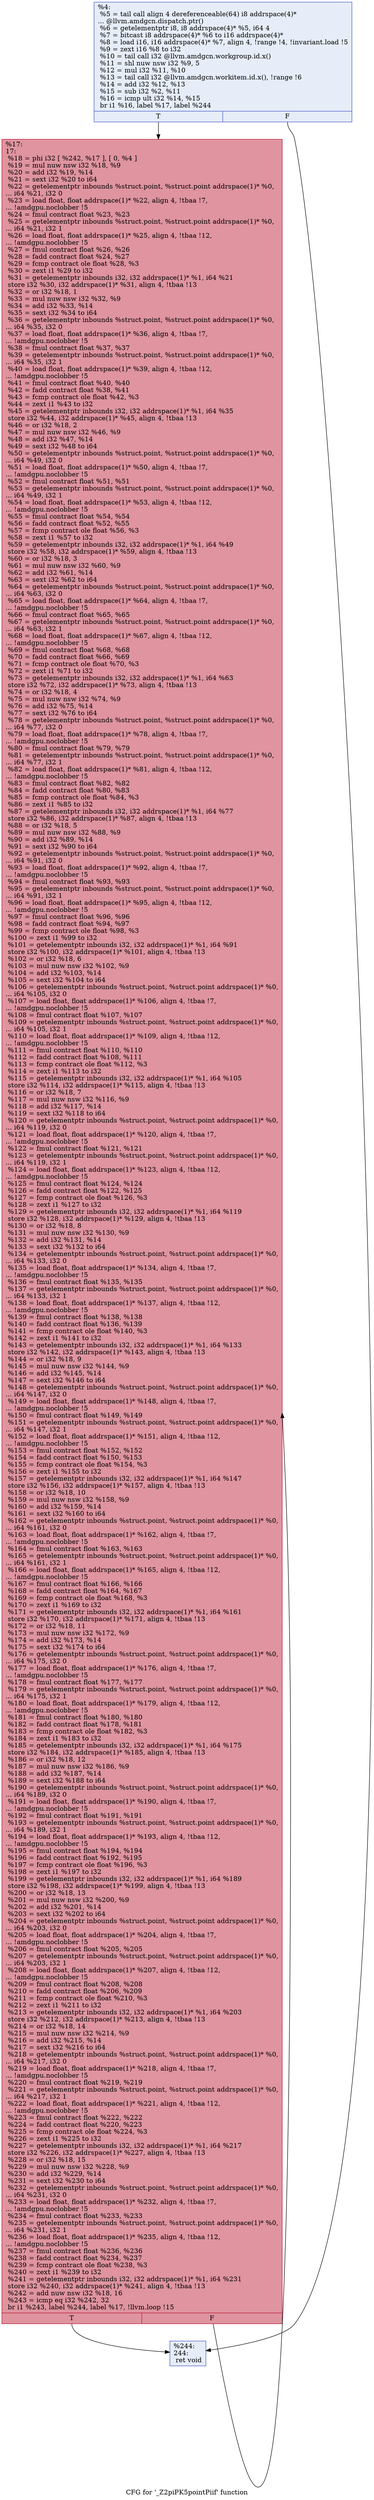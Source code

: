 digraph "CFG for '_Z2piPK5pointPiif' function" {
	label="CFG for '_Z2piPK5pointPiif' function";

	Node0x497fac0 [shape=record,color="#3d50c3ff", style=filled, fillcolor="#c7d7f070",label="{%4:\l  %5 = tail call align 4 dereferenceable(64) i8 addrspace(4)*\l... @llvm.amdgcn.dispatch.ptr()\l  %6 = getelementptr i8, i8 addrspace(4)* %5, i64 4\l  %7 = bitcast i8 addrspace(4)* %6 to i16 addrspace(4)*\l  %8 = load i16, i16 addrspace(4)* %7, align 4, !range !4, !invariant.load !5\l  %9 = zext i16 %8 to i32\l  %10 = tail call i32 @llvm.amdgcn.workgroup.id.x()\l  %11 = shl nuw nsw i32 %9, 5\l  %12 = mul i32 %11, %10\l  %13 = tail call i32 @llvm.amdgcn.workitem.id.x(), !range !6\l  %14 = add i32 %12, %13\l  %15 = sub i32 %2, %11\l  %16 = icmp ult i32 %14, %15\l  br i1 %16, label %17, label %244\l|{<s0>T|<s1>F}}"];
	Node0x497fac0:s0 -> Node0x4983a30;
	Node0x497fac0:s1 -> Node0x4984450;
	Node0x4983a30 [shape=record,color="#b70d28ff", style=filled, fillcolor="#b70d2870",label="{%17:\l17:                                               \l  %18 = phi i32 [ %242, %17 ], [ 0, %4 ]\l  %19 = mul nuw nsw i32 %18, %9\l  %20 = add i32 %19, %14\l  %21 = sext i32 %20 to i64\l  %22 = getelementptr inbounds %struct.point, %struct.point addrspace(1)* %0,\l... i64 %21, i32 0\l  %23 = load float, float addrspace(1)* %22, align 4, !tbaa !7,\l... !amdgpu.noclobber !5\l  %24 = fmul contract float %23, %23\l  %25 = getelementptr inbounds %struct.point, %struct.point addrspace(1)* %0,\l... i64 %21, i32 1\l  %26 = load float, float addrspace(1)* %25, align 4, !tbaa !12,\l... !amdgpu.noclobber !5\l  %27 = fmul contract float %26, %26\l  %28 = fadd contract float %24, %27\l  %29 = fcmp contract ole float %28, %3\l  %30 = zext i1 %29 to i32\l  %31 = getelementptr inbounds i32, i32 addrspace(1)* %1, i64 %21\l  store i32 %30, i32 addrspace(1)* %31, align 4, !tbaa !13\l  %32 = or i32 %18, 1\l  %33 = mul nuw nsw i32 %32, %9\l  %34 = add i32 %33, %14\l  %35 = sext i32 %34 to i64\l  %36 = getelementptr inbounds %struct.point, %struct.point addrspace(1)* %0,\l... i64 %35, i32 0\l  %37 = load float, float addrspace(1)* %36, align 4, !tbaa !7,\l... !amdgpu.noclobber !5\l  %38 = fmul contract float %37, %37\l  %39 = getelementptr inbounds %struct.point, %struct.point addrspace(1)* %0,\l... i64 %35, i32 1\l  %40 = load float, float addrspace(1)* %39, align 4, !tbaa !12,\l... !amdgpu.noclobber !5\l  %41 = fmul contract float %40, %40\l  %42 = fadd contract float %38, %41\l  %43 = fcmp contract ole float %42, %3\l  %44 = zext i1 %43 to i32\l  %45 = getelementptr inbounds i32, i32 addrspace(1)* %1, i64 %35\l  store i32 %44, i32 addrspace(1)* %45, align 4, !tbaa !13\l  %46 = or i32 %18, 2\l  %47 = mul nuw nsw i32 %46, %9\l  %48 = add i32 %47, %14\l  %49 = sext i32 %48 to i64\l  %50 = getelementptr inbounds %struct.point, %struct.point addrspace(1)* %0,\l... i64 %49, i32 0\l  %51 = load float, float addrspace(1)* %50, align 4, !tbaa !7,\l... !amdgpu.noclobber !5\l  %52 = fmul contract float %51, %51\l  %53 = getelementptr inbounds %struct.point, %struct.point addrspace(1)* %0,\l... i64 %49, i32 1\l  %54 = load float, float addrspace(1)* %53, align 4, !tbaa !12,\l... !amdgpu.noclobber !5\l  %55 = fmul contract float %54, %54\l  %56 = fadd contract float %52, %55\l  %57 = fcmp contract ole float %56, %3\l  %58 = zext i1 %57 to i32\l  %59 = getelementptr inbounds i32, i32 addrspace(1)* %1, i64 %49\l  store i32 %58, i32 addrspace(1)* %59, align 4, !tbaa !13\l  %60 = or i32 %18, 3\l  %61 = mul nuw nsw i32 %60, %9\l  %62 = add i32 %61, %14\l  %63 = sext i32 %62 to i64\l  %64 = getelementptr inbounds %struct.point, %struct.point addrspace(1)* %0,\l... i64 %63, i32 0\l  %65 = load float, float addrspace(1)* %64, align 4, !tbaa !7,\l... !amdgpu.noclobber !5\l  %66 = fmul contract float %65, %65\l  %67 = getelementptr inbounds %struct.point, %struct.point addrspace(1)* %0,\l... i64 %63, i32 1\l  %68 = load float, float addrspace(1)* %67, align 4, !tbaa !12,\l... !amdgpu.noclobber !5\l  %69 = fmul contract float %68, %68\l  %70 = fadd contract float %66, %69\l  %71 = fcmp contract ole float %70, %3\l  %72 = zext i1 %71 to i32\l  %73 = getelementptr inbounds i32, i32 addrspace(1)* %1, i64 %63\l  store i32 %72, i32 addrspace(1)* %73, align 4, !tbaa !13\l  %74 = or i32 %18, 4\l  %75 = mul nuw nsw i32 %74, %9\l  %76 = add i32 %75, %14\l  %77 = sext i32 %76 to i64\l  %78 = getelementptr inbounds %struct.point, %struct.point addrspace(1)* %0,\l... i64 %77, i32 0\l  %79 = load float, float addrspace(1)* %78, align 4, !tbaa !7,\l... !amdgpu.noclobber !5\l  %80 = fmul contract float %79, %79\l  %81 = getelementptr inbounds %struct.point, %struct.point addrspace(1)* %0,\l... i64 %77, i32 1\l  %82 = load float, float addrspace(1)* %81, align 4, !tbaa !12,\l... !amdgpu.noclobber !5\l  %83 = fmul contract float %82, %82\l  %84 = fadd contract float %80, %83\l  %85 = fcmp contract ole float %84, %3\l  %86 = zext i1 %85 to i32\l  %87 = getelementptr inbounds i32, i32 addrspace(1)* %1, i64 %77\l  store i32 %86, i32 addrspace(1)* %87, align 4, !tbaa !13\l  %88 = or i32 %18, 5\l  %89 = mul nuw nsw i32 %88, %9\l  %90 = add i32 %89, %14\l  %91 = sext i32 %90 to i64\l  %92 = getelementptr inbounds %struct.point, %struct.point addrspace(1)* %0,\l... i64 %91, i32 0\l  %93 = load float, float addrspace(1)* %92, align 4, !tbaa !7,\l... !amdgpu.noclobber !5\l  %94 = fmul contract float %93, %93\l  %95 = getelementptr inbounds %struct.point, %struct.point addrspace(1)* %0,\l... i64 %91, i32 1\l  %96 = load float, float addrspace(1)* %95, align 4, !tbaa !12,\l... !amdgpu.noclobber !5\l  %97 = fmul contract float %96, %96\l  %98 = fadd contract float %94, %97\l  %99 = fcmp contract ole float %98, %3\l  %100 = zext i1 %99 to i32\l  %101 = getelementptr inbounds i32, i32 addrspace(1)* %1, i64 %91\l  store i32 %100, i32 addrspace(1)* %101, align 4, !tbaa !13\l  %102 = or i32 %18, 6\l  %103 = mul nuw nsw i32 %102, %9\l  %104 = add i32 %103, %14\l  %105 = sext i32 %104 to i64\l  %106 = getelementptr inbounds %struct.point, %struct.point addrspace(1)* %0,\l... i64 %105, i32 0\l  %107 = load float, float addrspace(1)* %106, align 4, !tbaa !7,\l... !amdgpu.noclobber !5\l  %108 = fmul contract float %107, %107\l  %109 = getelementptr inbounds %struct.point, %struct.point addrspace(1)* %0,\l... i64 %105, i32 1\l  %110 = load float, float addrspace(1)* %109, align 4, !tbaa !12,\l... !amdgpu.noclobber !5\l  %111 = fmul contract float %110, %110\l  %112 = fadd contract float %108, %111\l  %113 = fcmp contract ole float %112, %3\l  %114 = zext i1 %113 to i32\l  %115 = getelementptr inbounds i32, i32 addrspace(1)* %1, i64 %105\l  store i32 %114, i32 addrspace(1)* %115, align 4, !tbaa !13\l  %116 = or i32 %18, 7\l  %117 = mul nuw nsw i32 %116, %9\l  %118 = add i32 %117, %14\l  %119 = sext i32 %118 to i64\l  %120 = getelementptr inbounds %struct.point, %struct.point addrspace(1)* %0,\l... i64 %119, i32 0\l  %121 = load float, float addrspace(1)* %120, align 4, !tbaa !7,\l... !amdgpu.noclobber !5\l  %122 = fmul contract float %121, %121\l  %123 = getelementptr inbounds %struct.point, %struct.point addrspace(1)* %0,\l... i64 %119, i32 1\l  %124 = load float, float addrspace(1)* %123, align 4, !tbaa !12,\l... !amdgpu.noclobber !5\l  %125 = fmul contract float %124, %124\l  %126 = fadd contract float %122, %125\l  %127 = fcmp contract ole float %126, %3\l  %128 = zext i1 %127 to i32\l  %129 = getelementptr inbounds i32, i32 addrspace(1)* %1, i64 %119\l  store i32 %128, i32 addrspace(1)* %129, align 4, !tbaa !13\l  %130 = or i32 %18, 8\l  %131 = mul nuw nsw i32 %130, %9\l  %132 = add i32 %131, %14\l  %133 = sext i32 %132 to i64\l  %134 = getelementptr inbounds %struct.point, %struct.point addrspace(1)* %0,\l... i64 %133, i32 0\l  %135 = load float, float addrspace(1)* %134, align 4, !tbaa !7,\l... !amdgpu.noclobber !5\l  %136 = fmul contract float %135, %135\l  %137 = getelementptr inbounds %struct.point, %struct.point addrspace(1)* %0,\l... i64 %133, i32 1\l  %138 = load float, float addrspace(1)* %137, align 4, !tbaa !12,\l... !amdgpu.noclobber !5\l  %139 = fmul contract float %138, %138\l  %140 = fadd contract float %136, %139\l  %141 = fcmp contract ole float %140, %3\l  %142 = zext i1 %141 to i32\l  %143 = getelementptr inbounds i32, i32 addrspace(1)* %1, i64 %133\l  store i32 %142, i32 addrspace(1)* %143, align 4, !tbaa !13\l  %144 = or i32 %18, 9\l  %145 = mul nuw nsw i32 %144, %9\l  %146 = add i32 %145, %14\l  %147 = sext i32 %146 to i64\l  %148 = getelementptr inbounds %struct.point, %struct.point addrspace(1)* %0,\l... i64 %147, i32 0\l  %149 = load float, float addrspace(1)* %148, align 4, !tbaa !7,\l... !amdgpu.noclobber !5\l  %150 = fmul contract float %149, %149\l  %151 = getelementptr inbounds %struct.point, %struct.point addrspace(1)* %0,\l... i64 %147, i32 1\l  %152 = load float, float addrspace(1)* %151, align 4, !tbaa !12,\l... !amdgpu.noclobber !5\l  %153 = fmul contract float %152, %152\l  %154 = fadd contract float %150, %153\l  %155 = fcmp contract ole float %154, %3\l  %156 = zext i1 %155 to i32\l  %157 = getelementptr inbounds i32, i32 addrspace(1)* %1, i64 %147\l  store i32 %156, i32 addrspace(1)* %157, align 4, !tbaa !13\l  %158 = or i32 %18, 10\l  %159 = mul nuw nsw i32 %158, %9\l  %160 = add i32 %159, %14\l  %161 = sext i32 %160 to i64\l  %162 = getelementptr inbounds %struct.point, %struct.point addrspace(1)* %0,\l... i64 %161, i32 0\l  %163 = load float, float addrspace(1)* %162, align 4, !tbaa !7,\l... !amdgpu.noclobber !5\l  %164 = fmul contract float %163, %163\l  %165 = getelementptr inbounds %struct.point, %struct.point addrspace(1)* %0,\l... i64 %161, i32 1\l  %166 = load float, float addrspace(1)* %165, align 4, !tbaa !12,\l... !amdgpu.noclobber !5\l  %167 = fmul contract float %166, %166\l  %168 = fadd contract float %164, %167\l  %169 = fcmp contract ole float %168, %3\l  %170 = zext i1 %169 to i32\l  %171 = getelementptr inbounds i32, i32 addrspace(1)* %1, i64 %161\l  store i32 %170, i32 addrspace(1)* %171, align 4, !tbaa !13\l  %172 = or i32 %18, 11\l  %173 = mul nuw nsw i32 %172, %9\l  %174 = add i32 %173, %14\l  %175 = sext i32 %174 to i64\l  %176 = getelementptr inbounds %struct.point, %struct.point addrspace(1)* %0,\l... i64 %175, i32 0\l  %177 = load float, float addrspace(1)* %176, align 4, !tbaa !7,\l... !amdgpu.noclobber !5\l  %178 = fmul contract float %177, %177\l  %179 = getelementptr inbounds %struct.point, %struct.point addrspace(1)* %0,\l... i64 %175, i32 1\l  %180 = load float, float addrspace(1)* %179, align 4, !tbaa !12,\l... !amdgpu.noclobber !5\l  %181 = fmul contract float %180, %180\l  %182 = fadd contract float %178, %181\l  %183 = fcmp contract ole float %182, %3\l  %184 = zext i1 %183 to i32\l  %185 = getelementptr inbounds i32, i32 addrspace(1)* %1, i64 %175\l  store i32 %184, i32 addrspace(1)* %185, align 4, !tbaa !13\l  %186 = or i32 %18, 12\l  %187 = mul nuw nsw i32 %186, %9\l  %188 = add i32 %187, %14\l  %189 = sext i32 %188 to i64\l  %190 = getelementptr inbounds %struct.point, %struct.point addrspace(1)* %0,\l... i64 %189, i32 0\l  %191 = load float, float addrspace(1)* %190, align 4, !tbaa !7,\l... !amdgpu.noclobber !5\l  %192 = fmul contract float %191, %191\l  %193 = getelementptr inbounds %struct.point, %struct.point addrspace(1)* %0,\l... i64 %189, i32 1\l  %194 = load float, float addrspace(1)* %193, align 4, !tbaa !12,\l... !amdgpu.noclobber !5\l  %195 = fmul contract float %194, %194\l  %196 = fadd contract float %192, %195\l  %197 = fcmp contract ole float %196, %3\l  %198 = zext i1 %197 to i32\l  %199 = getelementptr inbounds i32, i32 addrspace(1)* %1, i64 %189\l  store i32 %198, i32 addrspace(1)* %199, align 4, !tbaa !13\l  %200 = or i32 %18, 13\l  %201 = mul nuw nsw i32 %200, %9\l  %202 = add i32 %201, %14\l  %203 = sext i32 %202 to i64\l  %204 = getelementptr inbounds %struct.point, %struct.point addrspace(1)* %0,\l... i64 %203, i32 0\l  %205 = load float, float addrspace(1)* %204, align 4, !tbaa !7,\l... !amdgpu.noclobber !5\l  %206 = fmul contract float %205, %205\l  %207 = getelementptr inbounds %struct.point, %struct.point addrspace(1)* %0,\l... i64 %203, i32 1\l  %208 = load float, float addrspace(1)* %207, align 4, !tbaa !12,\l... !amdgpu.noclobber !5\l  %209 = fmul contract float %208, %208\l  %210 = fadd contract float %206, %209\l  %211 = fcmp contract ole float %210, %3\l  %212 = zext i1 %211 to i32\l  %213 = getelementptr inbounds i32, i32 addrspace(1)* %1, i64 %203\l  store i32 %212, i32 addrspace(1)* %213, align 4, !tbaa !13\l  %214 = or i32 %18, 14\l  %215 = mul nuw nsw i32 %214, %9\l  %216 = add i32 %215, %14\l  %217 = sext i32 %216 to i64\l  %218 = getelementptr inbounds %struct.point, %struct.point addrspace(1)* %0,\l... i64 %217, i32 0\l  %219 = load float, float addrspace(1)* %218, align 4, !tbaa !7,\l... !amdgpu.noclobber !5\l  %220 = fmul contract float %219, %219\l  %221 = getelementptr inbounds %struct.point, %struct.point addrspace(1)* %0,\l... i64 %217, i32 1\l  %222 = load float, float addrspace(1)* %221, align 4, !tbaa !12,\l... !amdgpu.noclobber !5\l  %223 = fmul contract float %222, %222\l  %224 = fadd contract float %220, %223\l  %225 = fcmp contract ole float %224, %3\l  %226 = zext i1 %225 to i32\l  %227 = getelementptr inbounds i32, i32 addrspace(1)* %1, i64 %217\l  store i32 %226, i32 addrspace(1)* %227, align 4, !tbaa !13\l  %228 = or i32 %18, 15\l  %229 = mul nuw nsw i32 %228, %9\l  %230 = add i32 %229, %14\l  %231 = sext i32 %230 to i64\l  %232 = getelementptr inbounds %struct.point, %struct.point addrspace(1)* %0,\l... i64 %231, i32 0\l  %233 = load float, float addrspace(1)* %232, align 4, !tbaa !7,\l... !amdgpu.noclobber !5\l  %234 = fmul contract float %233, %233\l  %235 = getelementptr inbounds %struct.point, %struct.point addrspace(1)* %0,\l... i64 %231, i32 1\l  %236 = load float, float addrspace(1)* %235, align 4, !tbaa !12,\l... !amdgpu.noclobber !5\l  %237 = fmul contract float %236, %236\l  %238 = fadd contract float %234, %237\l  %239 = fcmp contract ole float %238, %3\l  %240 = zext i1 %239 to i32\l  %241 = getelementptr inbounds i32, i32 addrspace(1)* %1, i64 %231\l  store i32 %240, i32 addrspace(1)* %241, align 4, !tbaa !13\l  %242 = add nuw nsw i32 %18, 16\l  %243 = icmp eq i32 %242, 32\l  br i1 %243, label %244, label %17, !llvm.loop !15\l|{<s0>T|<s1>F}}"];
	Node0x4983a30:s0 -> Node0x4984450;
	Node0x4983a30:s1 -> Node0x4983a30;
	Node0x4984450 [shape=record,color="#3d50c3ff", style=filled, fillcolor="#c7d7f070",label="{%244:\l244:                                              \l  ret void\l}"];
}
